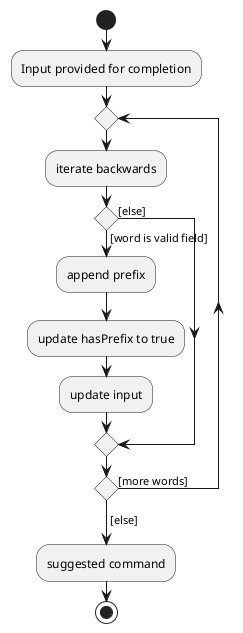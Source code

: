 @startuml
start
:Input provided for completion;

repeat
:iterate backwards;
if () then ([word is valid field])
    :append prefix;
    :update hasPrefix to true;
    :update input;
else ([else])
endif
repeat while() is ([more words])
-> [else];
:suggested command;
stop
@enduml
